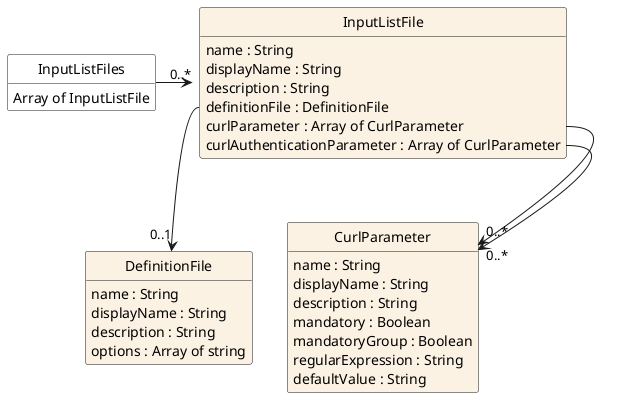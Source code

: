 @startuml
hide circle
hide methods
hide stereotype
show <<Enumeration>> stereotype
skinparam class {
   BackgroundColor<<Enumeration>> #E6F5F7
   BackgroundColor<<Ref>> #FFFFE0
   BackgroundColor<<Pivot>> #FFFFFFF
   BackgroundColor #FCF2E3
}

class DefinitionFile{
   name : String
   displayName : String
   description : String
   options : Array of string
}
class CurlParameter{
   name : String
   displayName : String
   description : String
   mandatory : Boolean
   mandatoryGroup : Boolean
   regularExpression : String
   defaultValue : String
}

class InputListFile {
   name : String
   displayName : String
   description : String
   definitionFile : DefinitionFile
   curlParameter : Array of CurlParameter
   curlAuthenticationParameter : Array of CurlParameter
}

class InputListFiles <<pivot>>{
   Array of InputListFile
}
InputListFiles -right-> "0..*" InputListFile
InputListFile::definitionFile --> "0..1" DefinitionFile
InputListFile::curlParameter --> "0..*" CurlParameter
InputListFile::curlAuthenticationParameter -> "0..*" CurlParameter

CurlParameter -[hidden]up-> DefinitionFile
CurlParameter <-[hidden]left- DefinitionFile


@enduml
